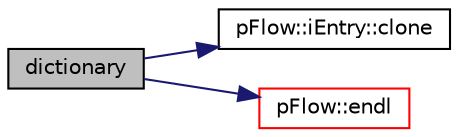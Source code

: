 digraph "dictionary"
{
 // LATEX_PDF_SIZE
  edge [fontname="Helvetica",fontsize="10",labelfontname="Helvetica",labelfontsize="10"];
  node [fontname="Helvetica",fontsize="10",shape=record];
  rankdir="LR";
  Node1 [label="dictionary",height=0.2,width=0.4,color="black", fillcolor="grey75", style="filled", fontcolor="black",tooltip="copy construct as default behavior entries_ are copied smoothly."];
  Node1 -> Node2 [color="midnightblue",fontsize="10",style="solid",fontname="Helvetica"];
  Node2 [label="pFlow::iEntry::clone",height=0.2,width=0.4,color="black", fillcolor="white", style="filled",URL="$classpFlow_1_1iEntry.html#a1dd6f0d658bf5328665bab3afa9d773a",tooltip=" "];
  Node1 -> Node3 [color="midnightblue",fontsize="10",style="solid",fontname="Helvetica"];
  Node3 [label="pFlow::endl",height=0.2,width=0.4,color="red", fillcolor="white", style="filled",URL="$namespacepFlow.html#aba8f0c455a3fdb4b05ad33a25b13b189",tooltip="Add newline and flush stream."];
}
